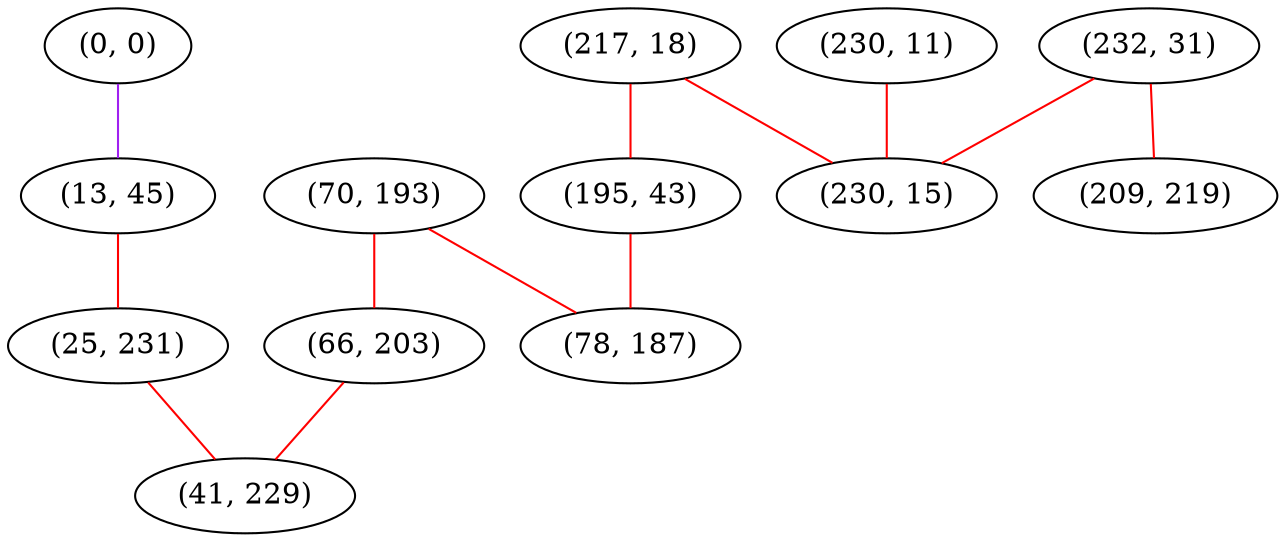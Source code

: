 graph "" {
"(0, 0)";
"(13, 45)";
"(217, 18)";
"(70, 193)";
"(66, 203)";
"(195, 43)";
"(232, 31)";
"(25, 231)";
"(78, 187)";
"(230, 11)";
"(41, 229)";
"(209, 219)";
"(230, 15)";
"(0, 0)" -- "(13, 45)"  [color=purple, key=0, weight=4];
"(13, 45)" -- "(25, 231)"  [color=red, key=0, weight=1];
"(217, 18)" -- "(230, 15)"  [color=red, key=0, weight=1];
"(217, 18)" -- "(195, 43)"  [color=red, key=0, weight=1];
"(70, 193)" -- "(78, 187)"  [color=red, key=0, weight=1];
"(70, 193)" -- "(66, 203)"  [color=red, key=0, weight=1];
"(66, 203)" -- "(41, 229)"  [color=red, key=0, weight=1];
"(195, 43)" -- "(78, 187)"  [color=red, key=0, weight=1];
"(232, 31)" -- "(209, 219)"  [color=red, key=0, weight=1];
"(232, 31)" -- "(230, 15)"  [color=red, key=0, weight=1];
"(25, 231)" -- "(41, 229)"  [color=red, key=0, weight=1];
"(230, 11)" -- "(230, 15)"  [color=red, key=0, weight=1];
}
